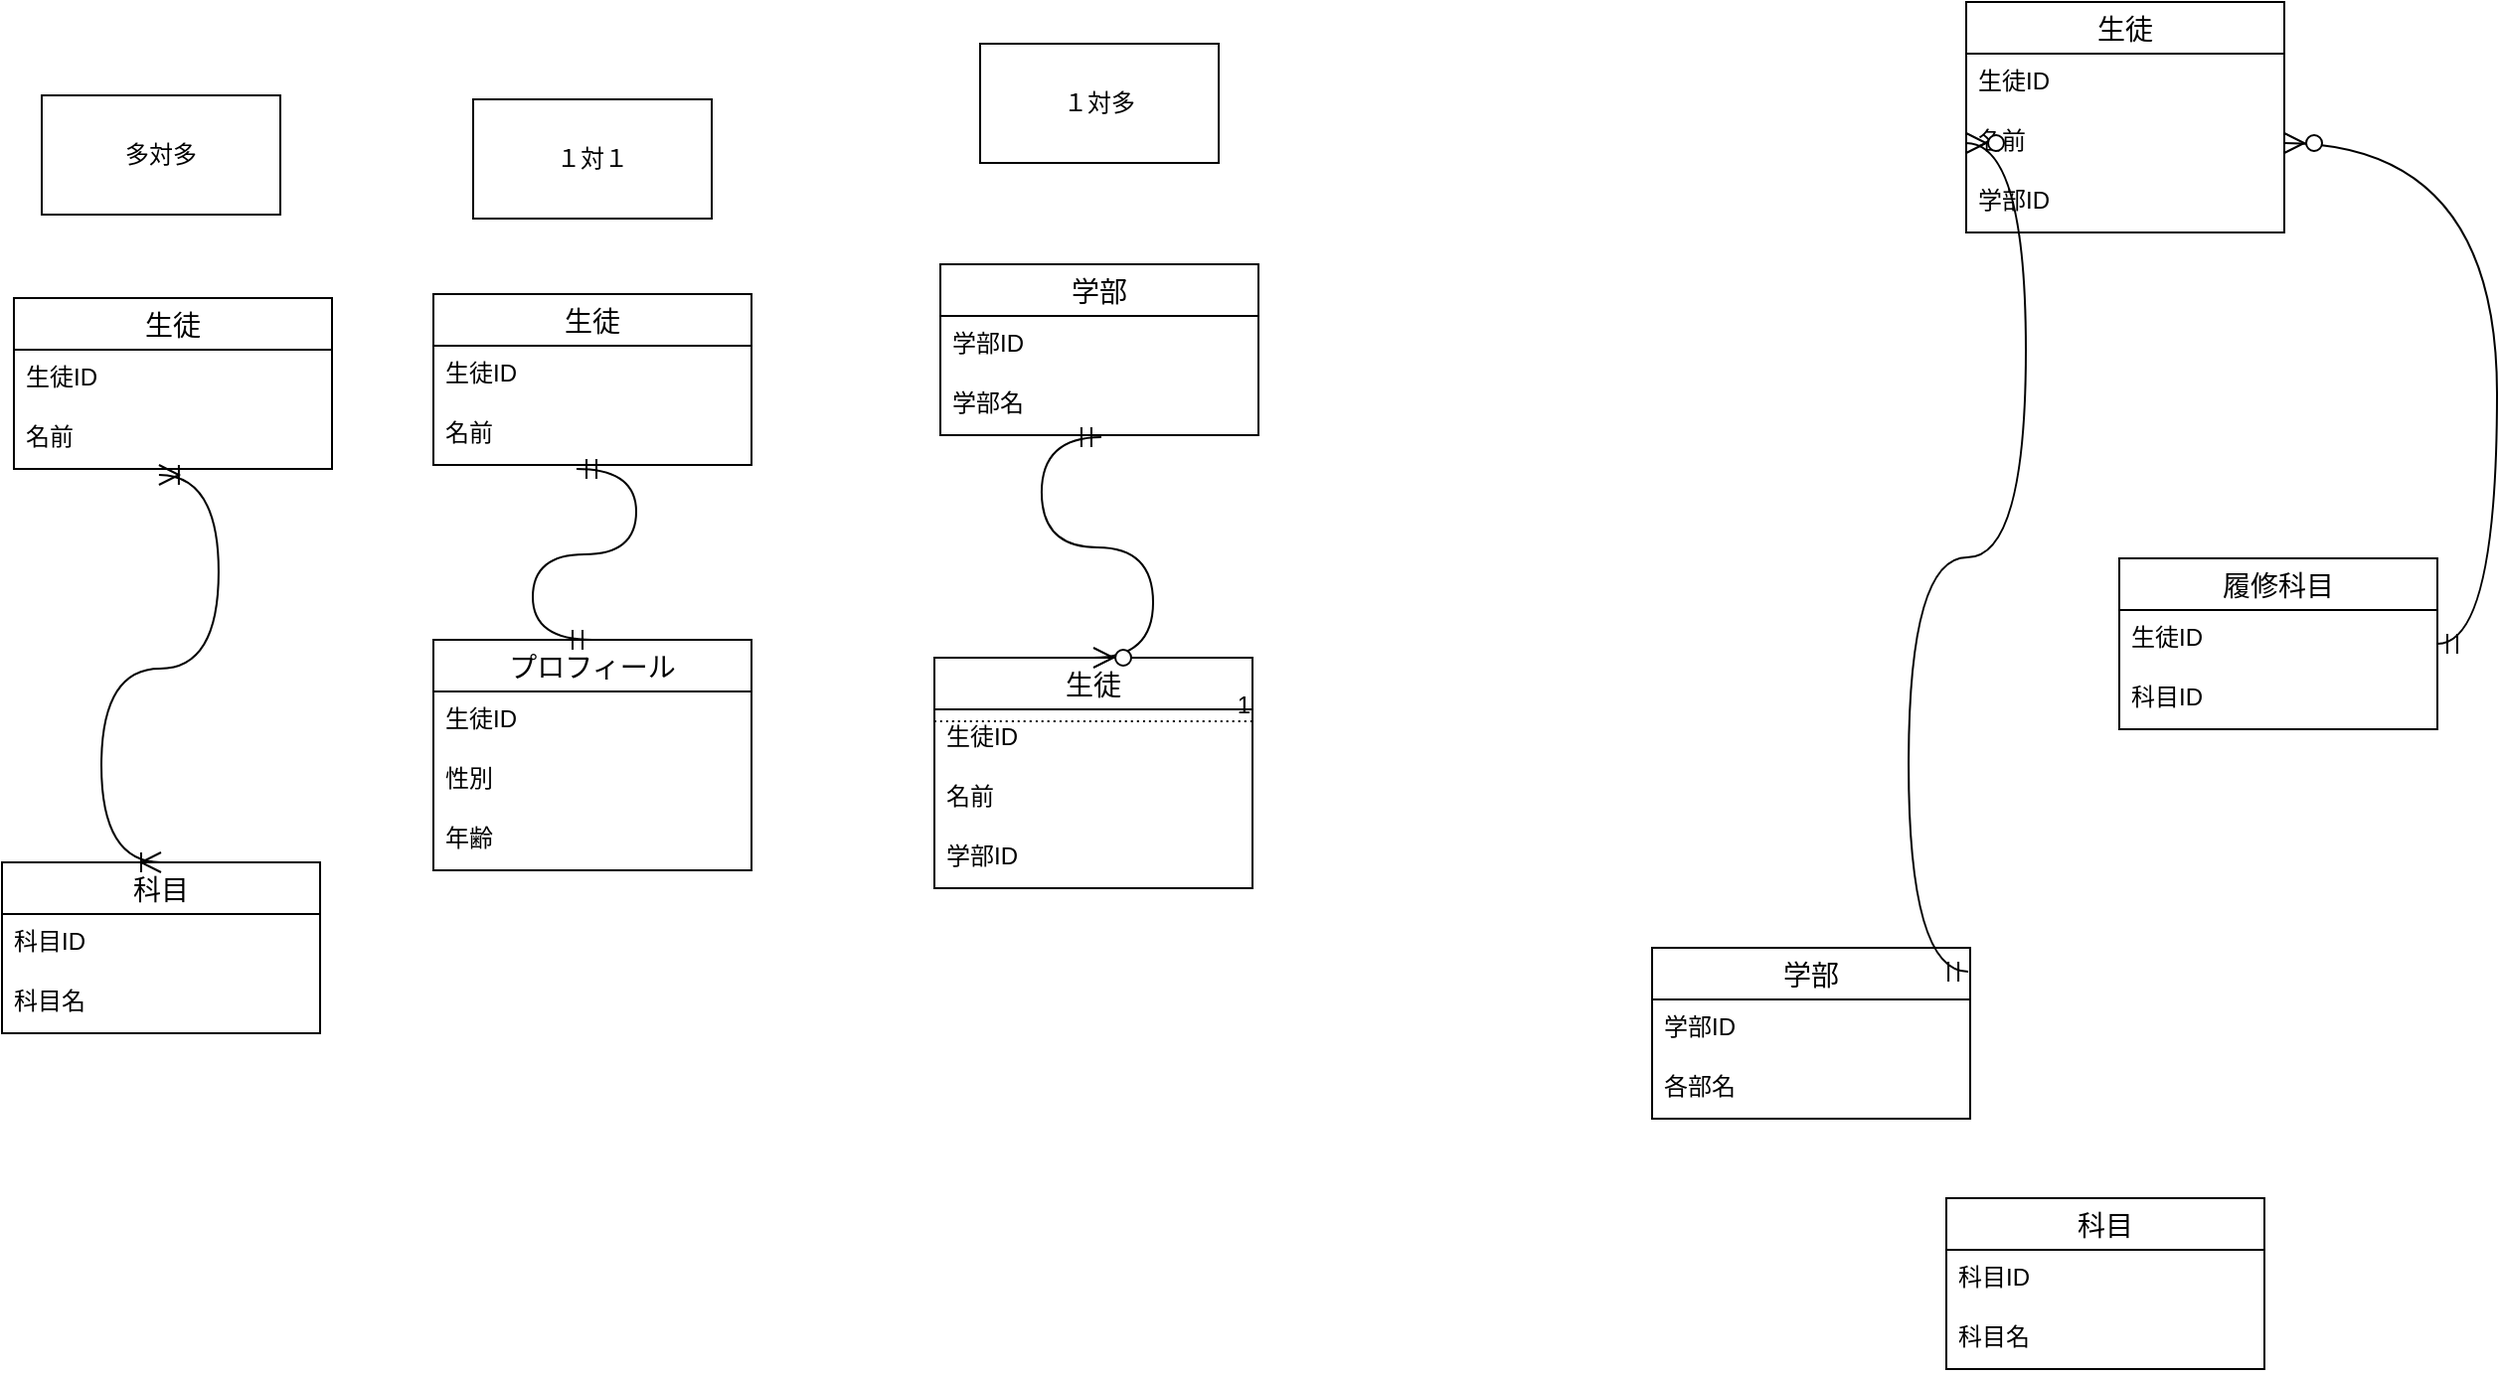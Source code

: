 <mxfile version="26.2.5">
  <diagram name="ページ1" id="9RHdNtQ_W2AI37oHnFSG">
    <mxGraphModel dx="1510" dy="1215" grid="0" gridSize="10" guides="1" tooltips="1" connect="1" arrows="1" fold="1" page="0" pageScale="1" pageWidth="827" pageHeight="1169" math="0" shadow="0">
      <root>
        <mxCell id="0" />
        <mxCell id="1" parent="0" />
        <mxCell id="5upYqGIjZJC8o411jshf-14" value="生徒" style="swimlane;fontStyle=0;childLayout=stackLayout;horizontal=1;startSize=26;horizontalStack=0;resizeParent=1;resizeParentMax=0;resizeLast=0;collapsible=1;marginBottom=0;align=center;fontSize=14;" vertex="1" parent="1">
          <mxGeometry x="290" y="-282" width="160" height="116" as="geometry" />
        </mxCell>
        <mxCell id="5upYqGIjZJC8o411jshf-15" value="生徒ID" style="text;strokeColor=none;fillColor=none;spacingLeft=4;spacingRight=4;overflow=hidden;rotatable=0;points=[[0,0.5],[1,0.5]];portConstraint=eastwest;fontSize=12;whiteSpace=wrap;html=1;" vertex="1" parent="5upYqGIjZJC8o411jshf-14">
          <mxGeometry y="26" width="160" height="30" as="geometry" />
        </mxCell>
        <mxCell id="5upYqGIjZJC8o411jshf-16" value="名前&lt;div&gt;&lt;br&gt;&lt;/div&gt;" style="text;strokeColor=none;fillColor=none;spacingLeft=4;spacingRight=4;overflow=hidden;rotatable=0;points=[[0,0.5],[1,0.5]];portConstraint=eastwest;fontSize=12;whiteSpace=wrap;html=1;" vertex="1" parent="5upYqGIjZJC8o411jshf-14">
          <mxGeometry y="56" width="160" height="30" as="geometry" />
        </mxCell>
        <mxCell id="5upYqGIjZJC8o411jshf-17" value="学部ID" style="text;strokeColor=none;fillColor=none;spacingLeft=4;spacingRight=4;overflow=hidden;rotatable=0;points=[[0,0.5],[1,0.5]];portConstraint=eastwest;fontSize=12;whiteSpace=wrap;html=1;" vertex="1" parent="5upYqGIjZJC8o411jshf-14">
          <mxGeometry y="86" width="160" height="30" as="geometry" />
        </mxCell>
        <mxCell id="5upYqGIjZJC8o411jshf-26" value="学部" style="swimlane;fontStyle=0;childLayout=stackLayout;horizontal=1;startSize=26;horizontalStack=0;resizeParent=1;resizeParentMax=0;resizeLast=0;collapsible=1;marginBottom=0;align=center;fontSize=14;" vertex="1" parent="1">
          <mxGeometry x="132" y="194" width="160" height="86" as="geometry" />
        </mxCell>
        <mxCell id="5upYqGIjZJC8o411jshf-27" value="学部ID" style="text;strokeColor=none;fillColor=none;spacingLeft=4;spacingRight=4;overflow=hidden;rotatable=0;points=[[0,0.5],[1,0.5]];portConstraint=eastwest;fontSize=12;whiteSpace=wrap;html=1;" vertex="1" parent="5upYqGIjZJC8o411jshf-26">
          <mxGeometry y="26" width="160" height="30" as="geometry" />
        </mxCell>
        <mxCell id="5upYqGIjZJC8o411jshf-28" value="各部名" style="text;strokeColor=none;fillColor=none;spacingLeft=4;spacingRight=4;overflow=hidden;rotatable=0;points=[[0,0.5],[1,0.5]];portConstraint=eastwest;fontSize=12;whiteSpace=wrap;html=1;" vertex="1" parent="5upYqGIjZJC8o411jshf-26">
          <mxGeometry y="56" width="160" height="30" as="geometry" />
        </mxCell>
        <mxCell id="5upYqGIjZJC8o411jshf-30" value="履修科目" style="swimlane;fontStyle=0;childLayout=stackLayout;horizontal=1;startSize=26;horizontalStack=0;resizeParent=1;resizeParentMax=0;resizeLast=0;collapsible=1;marginBottom=0;align=center;fontSize=14;" vertex="1" parent="1">
          <mxGeometry x="367" y="-2" width="160" height="86" as="geometry" />
        </mxCell>
        <mxCell id="5upYqGIjZJC8o411jshf-31" value="生徒ID" style="text;strokeColor=none;fillColor=none;spacingLeft=4;spacingRight=4;overflow=hidden;rotatable=0;points=[[0,0.5],[1,0.5]];portConstraint=eastwest;fontSize=12;whiteSpace=wrap;html=1;" vertex="1" parent="5upYqGIjZJC8o411jshf-30">
          <mxGeometry y="26" width="160" height="30" as="geometry" />
        </mxCell>
        <mxCell id="5upYqGIjZJC8o411jshf-32" value="科目ID" style="text;strokeColor=none;fillColor=none;spacingLeft=4;spacingRight=4;overflow=hidden;rotatable=0;points=[[0,0.5],[1,0.5]];portConstraint=eastwest;fontSize=12;whiteSpace=wrap;html=1;" vertex="1" parent="5upYqGIjZJC8o411jshf-30">
          <mxGeometry y="56" width="160" height="30" as="geometry" />
        </mxCell>
        <mxCell id="5upYqGIjZJC8o411jshf-34" value="科目" style="swimlane;fontStyle=0;childLayout=stackLayout;horizontal=1;startSize=26;horizontalStack=0;resizeParent=1;resizeParentMax=0;resizeLast=0;collapsible=1;marginBottom=0;align=center;fontSize=14;" vertex="1" parent="1">
          <mxGeometry x="280" y="320" width="160" height="86" as="geometry" />
        </mxCell>
        <mxCell id="5upYqGIjZJC8o411jshf-35" value="科目ID" style="text;strokeColor=none;fillColor=none;spacingLeft=4;spacingRight=4;overflow=hidden;rotatable=0;points=[[0,0.5],[1,0.5]];portConstraint=eastwest;fontSize=12;whiteSpace=wrap;html=1;" vertex="1" parent="5upYqGIjZJC8o411jshf-34">
          <mxGeometry y="26" width="160" height="30" as="geometry" />
        </mxCell>
        <mxCell id="5upYqGIjZJC8o411jshf-36" value="科目名" style="text;strokeColor=none;fillColor=none;spacingLeft=4;spacingRight=4;overflow=hidden;rotatable=0;points=[[0,0.5],[1,0.5]];portConstraint=eastwest;fontSize=12;whiteSpace=wrap;html=1;" vertex="1" parent="5upYqGIjZJC8o411jshf-34">
          <mxGeometry y="56" width="160" height="30" as="geometry" />
        </mxCell>
        <mxCell id="5upYqGIjZJC8o411jshf-47" value="" style="edgeStyle=entityRelationEdgeStyle;fontSize=12;html=1;endArrow=ERzeroToMany;startArrow=ERmandOne;rounded=0;startSize=8;endSize=8;curved=1;exitX=0.994;exitY=0.14;exitDx=0;exitDy=0;exitPerimeter=0;entryX=0;entryY=0.5;entryDx=0;entryDy=0;" edge="1" parent="1" source="5upYqGIjZJC8o411jshf-26" target="5upYqGIjZJC8o411jshf-16">
          <mxGeometry width="100" height="100" relative="1" as="geometry">
            <mxPoint x="15" y="45" as="sourcePoint" />
            <mxPoint x="115" y="-55" as="targetPoint" />
            <Array as="points">
              <mxPoint x="216" y="-114" />
              <mxPoint x="288" y="115" />
            </Array>
          </mxGeometry>
        </mxCell>
        <mxCell id="5upYqGIjZJC8o411jshf-48" value="" style="edgeStyle=entityRelationEdgeStyle;fontSize=12;html=1;endArrow=ERzeroToMany;startArrow=ERmandOne;rounded=0;startSize=8;endSize=8;curved=1;entryX=1;entryY=0.5;entryDx=0;entryDy=0;" edge="1" parent="1" source="5upYqGIjZJC8o411jshf-30" target="5upYqGIjZJC8o411jshf-16">
          <mxGeometry width="100" height="100" relative="1" as="geometry">
            <mxPoint x="150" y="148" as="sourcePoint" />
            <mxPoint x="283" y="49" as="targetPoint" />
            <Array as="points">
              <mxPoint x="227" y="172" />
              <mxPoint x="242" y="67" />
              <mxPoint x="253" y="166" />
              <mxPoint x="244" y="182" />
              <mxPoint x="82" y="38" />
              <mxPoint x="225" y="44" />
            </Array>
          </mxGeometry>
        </mxCell>
        <mxCell id="5upYqGIjZJC8o411jshf-49" value="１対１" style="rounded=0;whiteSpace=wrap;html=1;" vertex="1" parent="1">
          <mxGeometry x="-461" y="-233" width="120" height="60" as="geometry" />
        </mxCell>
        <mxCell id="5upYqGIjZJC8o411jshf-50" value="生徒" style="swimlane;fontStyle=0;childLayout=stackLayout;horizontal=1;startSize=26;horizontalStack=0;resizeParent=1;resizeParentMax=0;resizeLast=0;collapsible=1;marginBottom=0;align=center;fontSize=14;" vertex="1" parent="1">
          <mxGeometry x="-481" y="-135" width="160" height="86" as="geometry" />
        </mxCell>
        <mxCell id="5upYqGIjZJC8o411jshf-51" value="生徒ID" style="text;strokeColor=none;fillColor=none;spacingLeft=4;spacingRight=4;overflow=hidden;rotatable=0;points=[[0,0.5],[1,0.5]];portConstraint=eastwest;fontSize=12;whiteSpace=wrap;html=1;" vertex="1" parent="5upYqGIjZJC8o411jshf-50">
          <mxGeometry y="26" width="160" height="30" as="geometry" />
        </mxCell>
        <mxCell id="5upYqGIjZJC8o411jshf-52" value="名前" style="text;strokeColor=none;fillColor=none;spacingLeft=4;spacingRight=4;overflow=hidden;rotatable=0;points=[[0,0.5],[1,0.5]];portConstraint=eastwest;fontSize=12;whiteSpace=wrap;html=1;" vertex="1" parent="5upYqGIjZJC8o411jshf-50">
          <mxGeometry y="56" width="160" height="30" as="geometry" />
        </mxCell>
        <mxCell id="5upYqGIjZJC8o411jshf-54" value="プロフィール" style="swimlane;fontStyle=0;childLayout=stackLayout;horizontal=1;startSize=26;horizontalStack=0;resizeParent=1;resizeParentMax=0;resizeLast=0;collapsible=1;marginBottom=0;align=center;fontSize=14;" vertex="1" parent="1">
          <mxGeometry x="-481" y="39" width="160" height="116" as="geometry" />
        </mxCell>
        <mxCell id="5upYqGIjZJC8o411jshf-55" value="生徒ID" style="text;strokeColor=none;fillColor=none;spacingLeft=4;spacingRight=4;overflow=hidden;rotatable=0;points=[[0,0.5],[1,0.5]];portConstraint=eastwest;fontSize=12;whiteSpace=wrap;html=1;" vertex="1" parent="5upYqGIjZJC8o411jshf-54">
          <mxGeometry y="26" width="160" height="30" as="geometry" />
        </mxCell>
        <mxCell id="5upYqGIjZJC8o411jshf-56" value="性別" style="text;strokeColor=none;fillColor=none;spacingLeft=4;spacingRight=4;overflow=hidden;rotatable=0;points=[[0,0.5],[1,0.5]];portConstraint=eastwest;fontSize=12;whiteSpace=wrap;html=1;" vertex="1" parent="5upYqGIjZJC8o411jshf-54">
          <mxGeometry y="56" width="160" height="30" as="geometry" />
        </mxCell>
        <mxCell id="5upYqGIjZJC8o411jshf-57" value="年齢" style="text;strokeColor=none;fillColor=none;spacingLeft=4;spacingRight=4;overflow=hidden;rotatable=0;points=[[0,0.5],[1,0.5]];portConstraint=eastwest;fontSize=12;whiteSpace=wrap;html=1;" vertex="1" parent="5upYqGIjZJC8o411jshf-54">
          <mxGeometry y="86" width="160" height="30" as="geometry" />
        </mxCell>
        <mxCell id="5upYqGIjZJC8o411jshf-58" value="" style="edgeStyle=entityRelationEdgeStyle;fontSize=12;html=1;endArrow=ERmandOne;startArrow=ERmandOne;rounded=0;startSize=8;endSize=8;curved=1;entryX=0.45;entryY=1.067;entryDx=0;entryDy=0;entryPerimeter=0;exitX=0.5;exitY=0;exitDx=0;exitDy=0;" edge="1" parent="1" source="5upYqGIjZJC8o411jshf-54" target="5upYqGIjZJC8o411jshf-52">
          <mxGeometry width="100" height="100" relative="1" as="geometry">
            <mxPoint x="-277" y="130" as="sourcePoint" />
            <mxPoint x="-177" y="30" as="targetPoint" />
          </mxGeometry>
        </mxCell>
        <mxCell id="5upYqGIjZJC8o411jshf-59" value="学部" style="swimlane;fontStyle=0;childLayout=stackLayout;horizontal=1;startSize=26;horizontalStack=0;resizeParent=1;resizeParentMax=0;resizeLast=0;collapsible=1;marginBottom=0;align=center;fontSize=14;" vertex="1" parent="1">
          <mxGeometry x="-226" y="-150" width="160" height="86" as="geometry" />
        </mxCell>
        <mxCell id="5upYqGIjZJC8o411jshf-60" value="学部ID" style="text;strokeColor=none;fillColor=none;spacingLeft=4;spacingRight=4;overflow=hidden;rotatable=0;points=[[0,0.5],[1,0.5]];portConstraint=eastwest;fontSize=12;whiteSpace=wrap;html=1;" vertex="1" parent="5upYqGIjZJC8o411jshf-59">
          <mxGeometry y="26" width="160" height="30" as="geometry" />
        </mxCell>
        <mxCell id="5upYqGIjZJC8o411jshf-61" value="学部名" style="text;strokeColor=none;fillColor=none;spacingLeft=4;spacingRight=4;overflow=hidden;rotatable=0;points=[[0,0.5],[1,0.5]];portConstraint=eastwest;fontSize=12;whiteSpace=wrap;html=1;" vertex="1" parent="5upYqGIjZJC8o411jshf-59">
          <mxGeometry y="56" width="160" height="30" as="geometry" />
        </mxCell>
        <mxCell id="5upYqGIjZJC8o411jshf-63" value="生徒" style="swimlane;fontStyle=0;childLayout=stackLayout;horizontal=1;startSize=26;horizontalStack=0;resizeParent=1;resizeParentMax=0;resizeLast=0;collapsible=1;marginBottom=0;align=center;fontSize=14;" vertex="1" parent="1">
          <mxGeometry x="-229" y="48" width="160" height="116" as="geometry" />
        </mxCell>
        <mxCell id="5upYqGIjZJC8o411jshf-64" value="生徒ID" style="text;strokeColor=none;fillColor=none;spacingLeft=4;spacingRight=4;overflow=hidden;rotatable=0;points=[[0,0.5],[1,0.5]];portConstraint=eastwest;fontSize=12;whiteSpace=wrap;html=1;" vertex="1" parent="5upYqGIjZJC8o411jshf-63">
          <mxGeometry y="26" width="160" height="30" as="geometry" />
        </mxCell>
        <mxCell id="5upYqGIjZJC8o411jshf-65" value="名前" style="text;strokeColor=none;fillColor=none;spacingLeft=4;spacingRight=4;overflow=hidden;rotatable=0;points=[[0,0.5],[1,0.5]];portConstraint=eastwest;fontSize=12;whiteSpace=wrap;html=1;" vertex="1" parent="5upYqGIjZJC8o411jshf-63">
          <mxGeometry y="56" width="160" height="30" as="geometry" />
        </mxCell>
        <mxCell id="5upYqGIjZJC8o411jshf-66" value="学部ID" style="text;strokeColor=none;fillColor=none;spacingLeft=4;spacingRight=4;overflow=hidden;rotatable=0;points=[[0,0.5],[1,0.5]];portConstraint=eastwest;fontSize=12;whiteSpace=wrap;html=1;" vertex="1" parent="5upYqGIjZJC8o411jshf-63">
          <mxGeometry y="86" width="160" height="30" as="geometry" />
        </mxCell>
        <mxCell id="5upYqGIjZJC8o411jshf-67" value="" style="edgeStyle=entityRelationEdgeStyle;fontSize=12;html=1;endArrow=ERzeroToMany;startArrow=ERmandOne;rounded=0;startSize=8;endSize=8;curved=1;entryX=0.5;entryY=0;entryDx=0;entryDy=0;exitX=0.506;exitY=1.033;exitDx=0;exitDy=0;exitPerimeter=0;" edge="1" parent="1" source="5upYqGIjZJC8o411jshf-61" target="5upYqGIjZJC8o411jshf-63">
          <mxGeometry width="100" height="100" relative="1" as="geometry">
            <mxPoint x="-60" y="108.01" as="sourcePoint" />
            <mxPoint x="-61" y="-6.0" as="targetPoint" />
          </mxGeometry>
        </mxCell>
        <mxCell id="5upYqGIjZJC8o411jshf-68" value="" style="endArrow=none;html=1;rounded=0;dashed=1;dashPattern=1 2;fontSize=12;startSize=8;endSize=8;curved=1;" edge="1" parent="1">
          <mxGeometry relative="1" as="geometry">
            <mxPoint x="-229" y="80" as="sourcePoint" />
            <mxPoint x="-69" y="80" as="targetPoint" />
          </mxGeometry>
        </mxCell>
        <mxCell id="5upYqGIjZJC8o411jshf-69" value="1" style="resizable=0;html=1;whiteSpace=wrap;align=right;verticalAlign=bottom;" connectable="0" vertex="1" parent="5upYqGIjZJC8o411jshf-68">
          <mxGeometry x="1" relative="1" as="geometry" />
        </mxCell>
        <mxCell id="5upYqGIjZJC8o411jshf-71" value="１対多" style="rounded=0;whiteSpace=wrap;html=1;" vertex="1" parent="1">
          <mxGeometry x="-206" y="-261" width="120" height="60" as="geometry" />
        </mxCell>
        <mxCell id="5upYqGIjZJC8o411jshf-72" value="多対多" style="rounded=0;whiteSpace=wrap;html=1;" vertex="1" parent="1">
          <mxGeometry x="-678" y="-235" width="120" height="60" as="geometry" />
        </mxCell>
        <mxCell id="5upYqGIjZJC8o411jshf-73" value="生徒" style="swimlane;fontStyle=0;childLayout=stackLayout;horizontal=1;startSize=26;horizontalStack=0;resizeParent=1;resizeParentMax=0;resizeLast=0;collapsible=1;marginBottom=0;align=center;fontSize=14;" vertex="1" parent="1">
          <mxGeometry x="-692" y="-133" width="160" height="86" as="geometry" />
        </mxCell>
        <mxCell id="5upYqGIjZJC8o411jshf-74" value="生徒ID" style="text;strokeColor=none;fillColor=none;spacingLeft=4;spacingRight=4;overflow=hidden;rotatable=0;points=[[0,0.5],[1,0.5]];portConstraint=eastwest;fontSize=12;whiteSpace=wrap;html=1;" vertex="1" parent="5upYqGIjZJC8o411jshf-73">
          <mxGeometry y="26" width="160" height="30" as="geometry" />
        </mxCell>
        <mxCell id="5upYqGIjZJC8o411jshf-75" value="名前" style="text;strokeColor=none;fillColor=none;spacingLeft=4;spacingRight=4;overflow=hidden;rotatable=0;points=[[0,0.5],[1,0.5]];portConstraint=eastwest;fontSize=12;whiteSpace=wrap;html=1;" vertex="1" parent="5upYqGIjZJC8o411jshf-73">
          <mxGeometry y="56" width="160" height="30" as="geometry" />
        </mxCell>
        <mxCell id="5upYqGIjZJC8o411jshf-77" value="科目" style="swimlane;fontStyle=0;childLayout=stackLayout;horizontal=1;startSize=26;horizontalStack=0;resizeParent=1;resizeParentMax=0;resizeLast=0;collapsible=1;marginBottom=0;align=center;fontSize=14;" vertex="1" parent="1">
          <mxGeometry x="-698" y="151" width="160" height="86" as="geometry" />
        </mxCell>
        <mxCell id="5upYqGIjZJC8o411jshf-78" value="科目ID" style="text;strokeColor=none;fillColor=none;spacingLeft=4;spacingRight=4;overflow=hidden;rotatable=0;points=[[0,0.5],[1,0.5]];portConstraint=eastwest;fontSize=12;whiteSpace=wrap;html=1;" vertex="1" parent="5upYqGIjZJC8o411jshf-77">
          <mxGeometry y="26" width="160" height="30" as="geometry" />
        </mxCell>
        <mxCell id="5upYqGIjZJC8o411jshf-79" value="科目名" style="text;strokeColor=none;fillColor=none;spacingLeft=4;spacingRight=4;overflow=hidden;rotatable=0;points=[[0,0.5],[1,0.5]];portConstraint=eastwest;fontSize=12;whiteSpace=wrap;html=1;" vertex="1" parent="5upYqGIjZJC8o411jshf-77">
          <mxGeometry y="56" width="160" height="30" as="geometry" />
        </mxCell>
        <mxCell id="5upYqGIjZJC8o411jshf-81" value="" style="edgeStyle=entityRelationEdgeStyle;fontSize=12;html=1;endArrow=ERoneToMany;startArrow=ERoneToMany;rounded=0;startSize=8;endSize=8;curved=1;entryX=0.456;entryY=1.1;entryDx=0;entryDy=0;entryPerimeter=0;exitX=0.5;exitY=0;exitDx=0;exitDy=0;" edge="1" parent="1" source="5upYqGIjZJC8o411jshf-77" target="5upYqGIjZJC8o411jshf-75">
          <mxGeometry width="100" height="100" relative="1" as="geometry">
            <mxPoint x="-417" y="130" as="sourcePoint" />
            <mxPoint x="-611.04" y="-17.99" as="targetPoint" />
          </mxGeometry>
        </mxCell>
      </root>
    </mxGraphModel>
  </diagram>
</mxfile>
